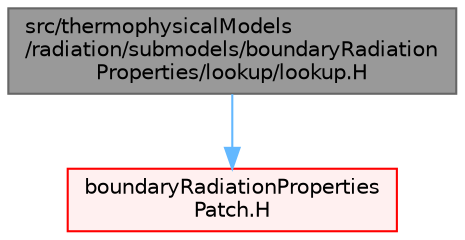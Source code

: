 digraph "src/thermophysicalModels/radiation/submodels/boundaryRadiationProperties/lookup/lookup.H"
{
 // LATEX_PDF_SIZE
  bgcolor="transparent";
  edge [fontname=Helvetica,fontsize=10,labelfontname=Helvetica,labelfontsize=10];
  node [fontname=Helvetica,fontsize=10,shape=box,height=0.2,width=0.4];
  Node1 [id="Node000001",label="src/thermophysicalModels\l/radiation/submodels/boundaryRadiation\lProperties/lookup/lookup.H",height=0.2,width=0.4,color="gray40", fillcolor="grey60", style="filled", fontcolor="black",tooltip=" "];
  Node1 -> Node2 [id="edge1_Node000001_Node000002",color="steelblue1",style="solid",tooltip=" "];
  Node2 [id="Node000002",label="boundaryRadiationProperties\lPatch.H",height=0.2,width=0.4,color="red", fillcolor="#FFF0F0", style="filled",URL="$boundaryRadiationPropertiesPatch_8H.html",tooltip=" "];
}
